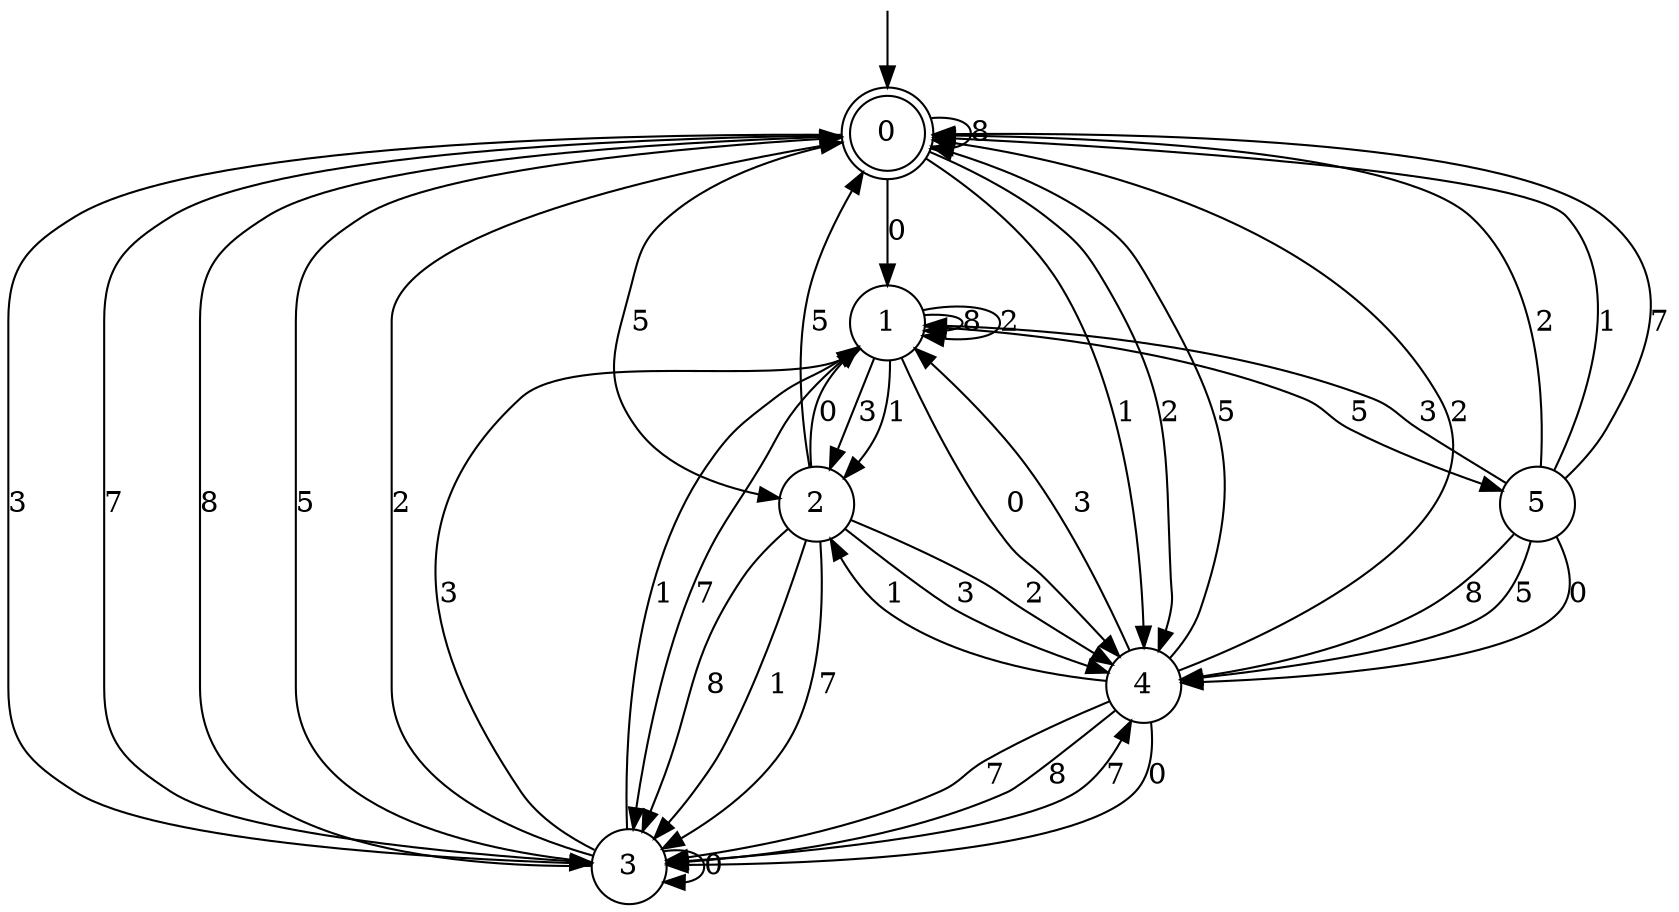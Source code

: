 digraph g {

	s0 [shape="doublecircle" label="0"];
	s1 [shape="circle" label="1"];
	s2 [shape="circle" label="2"];
	s3 [shape="circle" label="3"];
	s4 [shape="circle" label="4"];
	s5 [shape="circle" label="5"];
	s0 -> s1 [label="0"];
	s0 -> s0 [label="8"];
	s0 -> s2 [label="5"];
	s0 -> s3 [label="3"];
	s0 -> s4 [label="1"];
	s0 -> s3 [label="7"];
	s0 -> s4 [label="2"];
	s1 -> s4 [label="0"];
	s1 -> s1 [label="8"];
	s1 -> s5 [label="5"];
	s1 -> s2 [label="3"];
	s1 -> s2 [label="1"];
	s1 -> s3 [label="7"];
	s1 -> s1 [label="2"];
	s2 -> s1 [label="0"];
	s2 -> s3 [label="8"];
	s2 -> s0 [label="5"];
	s2 -> s4 [label="3"];
	s2 -> s3 [label="1"];
	s2 -> s3 [label="7"];
	s2 -> s4 [label="2"];
	s3 -> s3 [label="0"];
	s3 -> s0 [label="8"];
	s3 -> s0 [label="5"];
	s3 -> s1 [label="3"];
	s3 -> s1 [label="1"];
	s3 -> s4 [label="7"];
	s3 -> s0 [label="2"];
	s4 -> s3 [label="0"];
	s4 -> s3 [label="8"];
	s4 -> s0 [label="5"];
	s4 -> s1 [label="3"];
	s4 -> s2 [label="1"];
	s4 -> s3 [label="7"];
	s4 -> s0 [label="2"];
	s5 -> s4 [label="0"];
	s5 -> s4 [label="8"];
	s5 -> s4 [label="5"];
	s5 -> s1 [label="3"];
	s5 -> s0 [label="1"];
	s5 -> s0 [label="7"];
	s5 -> s0 [label="2"];

__start0 [label="" shape="none" width="0" height="0"];
__start0 -> s0;

}
